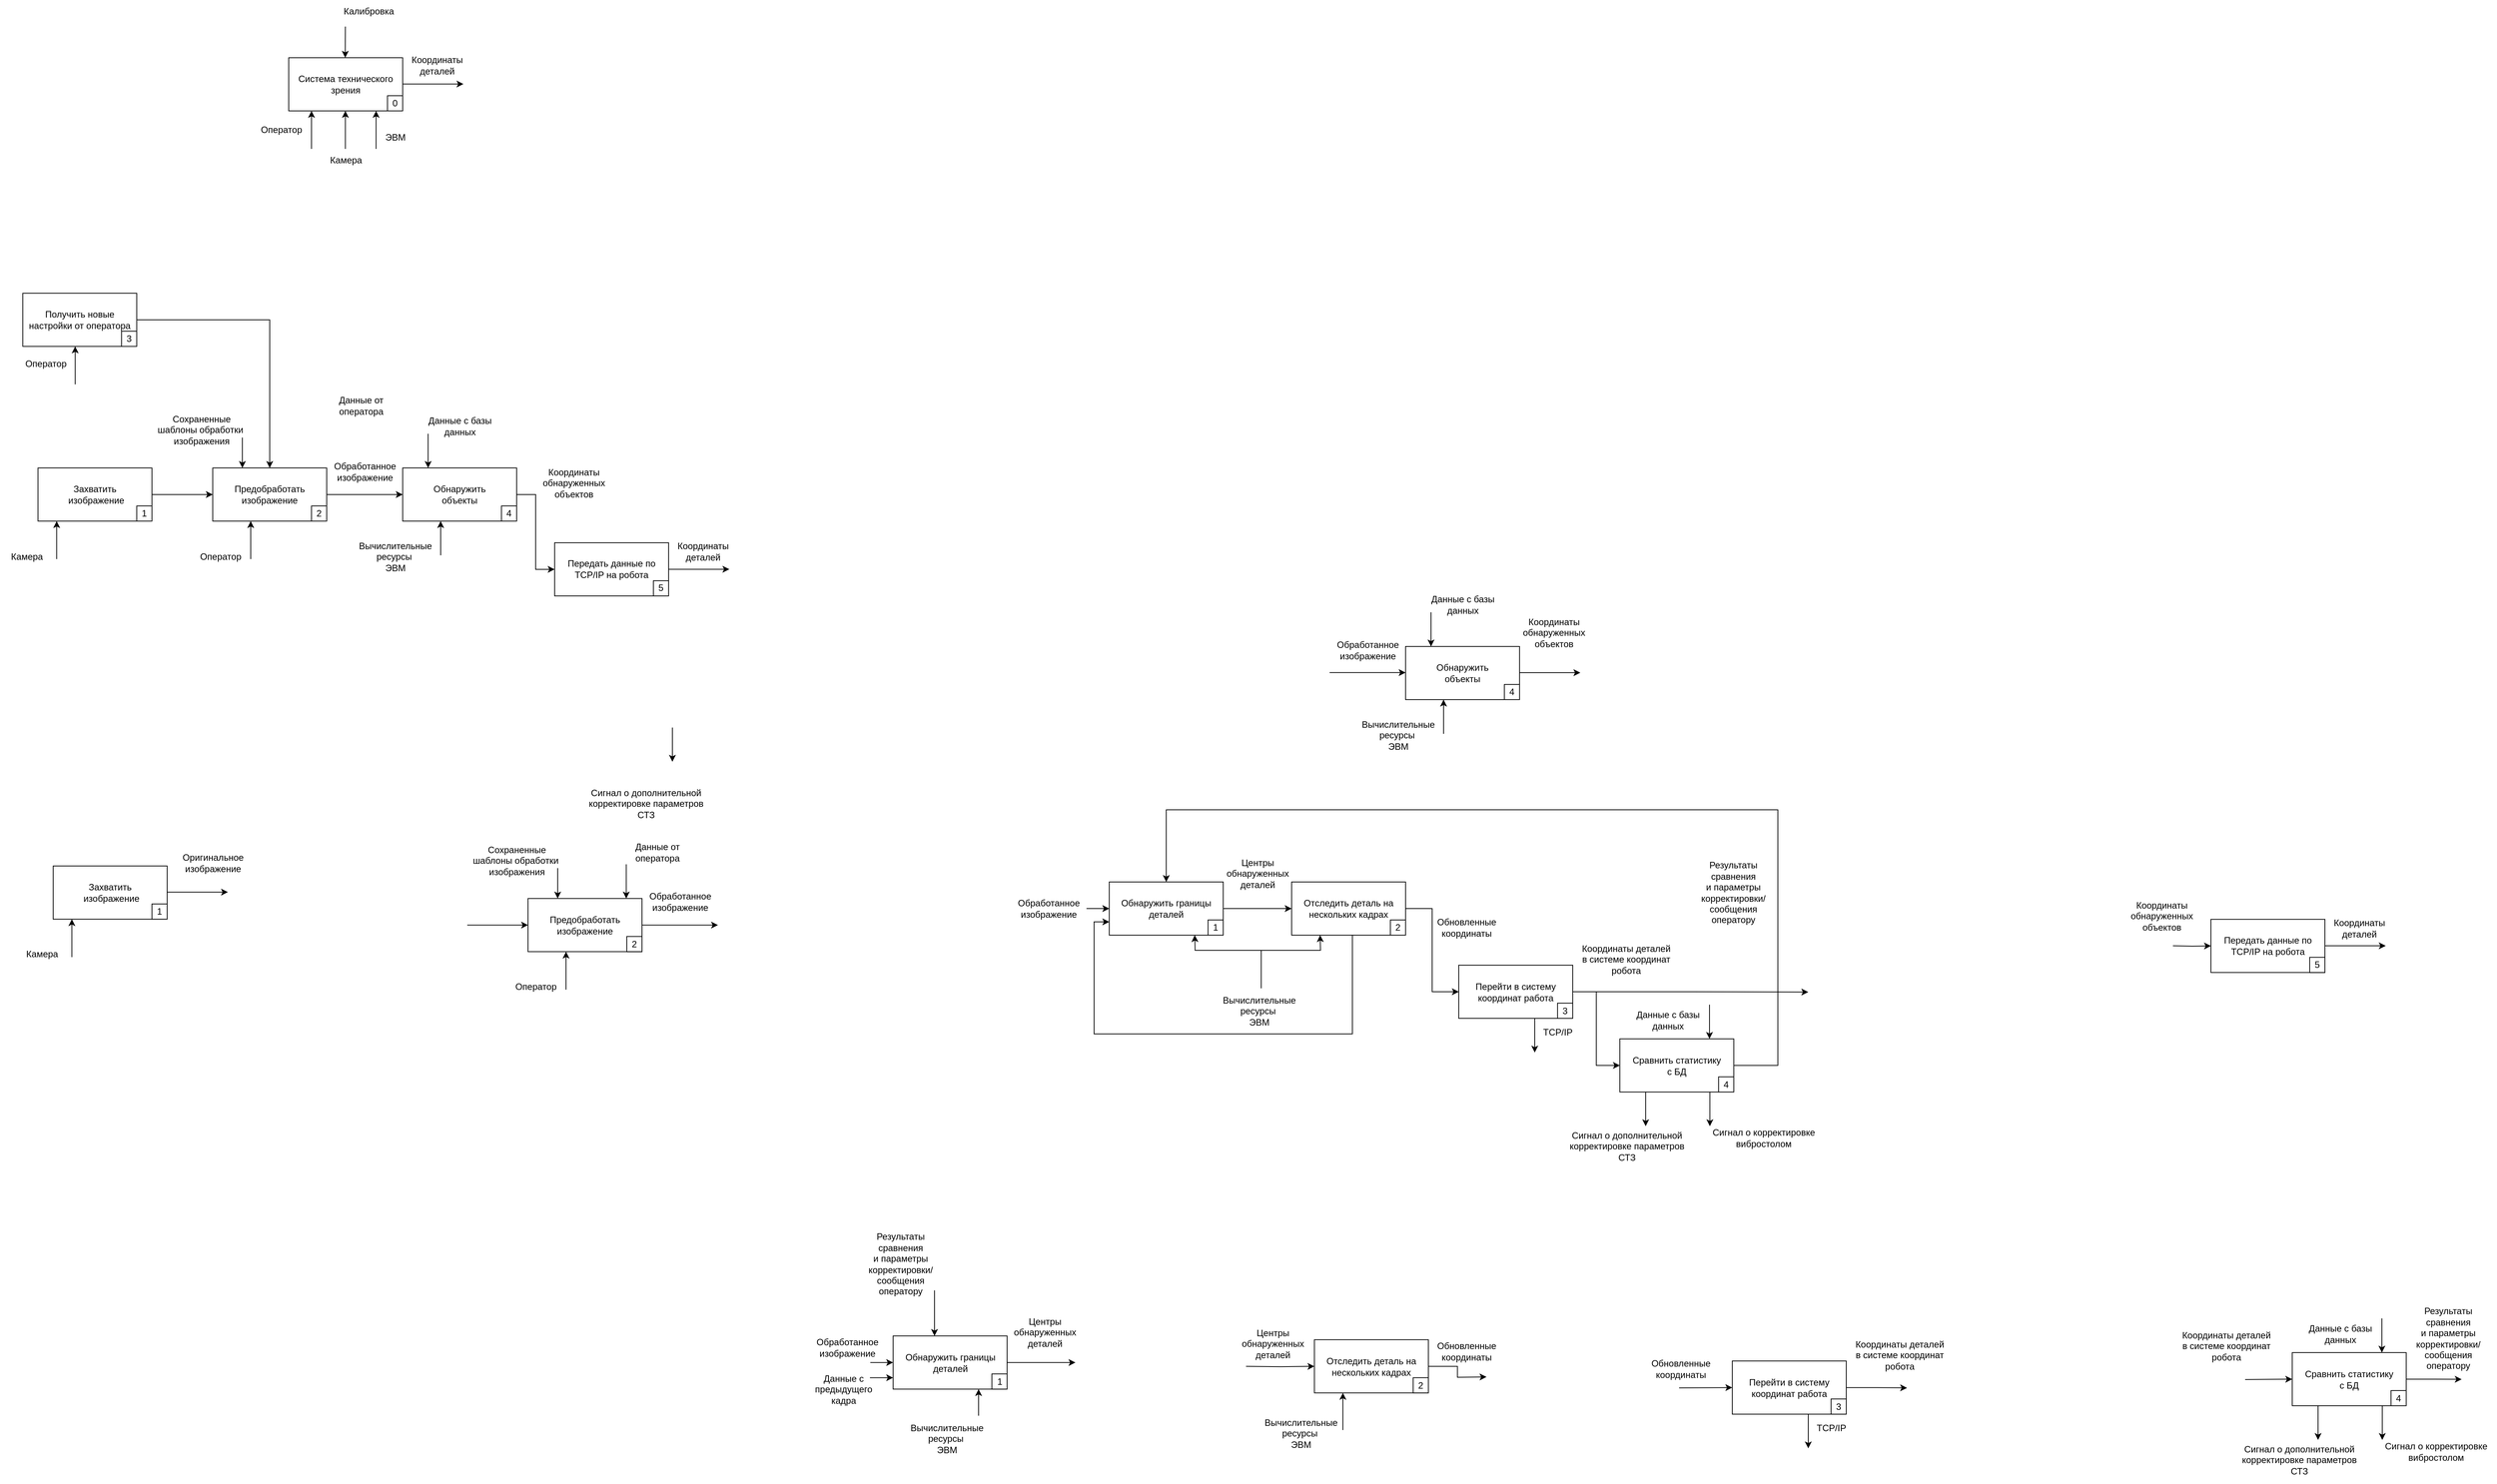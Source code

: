<mxfile version="22.1.21" type="github">
  <diagram id="R2lEEEUBdFMjLlhIrx00" name="Page-1">
    <mxGraphModel dx="1786" dy="998" grid="1" gridSize="10" guides="1" tooltips="1" connect="1" arrows="1" fold="1" page="1" pageScale="1" pageWidth="10000" pageHeight="10000" background="none" math="0" shadow="0" extFonts="Permanent Marker^https://fonts.googleapis.com/css?family=Permanent+Marker">
      <root>
        <mxCell id="0" />
        <mxCell id="1" parent="0" />
        <mxCell id="G1r1ogDtnRM8wa2x4b39-2" value="Система технического &lt;br&gt;зрения" style="rounded=0;whiteSpace=wrap;html=1;" parent="1" vertex="1">
          <mxGeometry x="560" y="200" width="150" height="70" as="geometry" />
        </mxCell>
        <mxCell id="G1r1ogDtnRM8wa2x4b39-3" value="0" style="rounded=0;whiteSpace=wrap;html=1;" parent="1" vertex="1">
          <mxGeometry x="690" y="250" width="20" height="20" as="geometry" />
        </mxCell>
        <mxCell id="G1r1ogDtnRM8wa2x4b39-8" value="" style="endArrow=classic;html=1;rounded=0;" parent="1" edge="1">
          <mxGeometry width="50" height="50" relative="1" as="geometry">
            <mxPoint x="710" y="234.57" as="sourcePoint" />
            <mxPoint x="790" y="234.57" as="targetPoint" />
          </mxGeometry>
        </mxCell>
        <mxCell id="G1r1ogDtnRM8wa2x4b39-9" value="Координаты&lt;br&gt;деталей" style="text;html=1;align=center;verticalAlign=middle;resizable=0;points=[];autosize=1;strokeColor=none;fillColor=none;" parent="1" vertex="1">
          <mxGeometry x="710" y="190" width="90" height="40" as="geometry" />
        </mxCell>
        <mxCell id="G1r1ogDtnRM8wa2x4b39-16" value="" style="endArrow=classic;html=1;rounded=0;entryX=0.25;entryY=1;entryDx=0;entryDy=0;" parent="1" edge="1">
          <mxGeometry width="50" height="50" relative="1" as="geometry">
            <mxPoint x="590.0" y="320" as="sourcePoint" />
            <mxPoint x="590.0" y="270" as="targetPoint" />
          </mxGeometry>
        </mxCell>
        <mxCell id="G1r1ogDtnRM8wa2x4b39-17" value="Оператор" style="text;html=1;align=center;verticalAlign=middle;resizable=0;points=[];autosize=1;strokeColor=none;fillColor=none;" parent="1" vertex="1">
          <mxGeometry x="510" y="280" width="80" height="30" as="geometry" />
        </mxCell>
        <mxCell id="G1r1ogDtnRM8wa2x4b39-20" value="" style="endArrow=classic;html=1;rounded=0;entryX=0.25;entryY=1;entryDx=0;entryDy=0;" parent="1" edge="1">
          <mxGeometry width="50" height="50" relative="1" as="geometry">
            <mxPoint x="675" y="320" as="sourcePoint" />
            <mxPoint x="675" y="270" as="targetPoint" />
          </mxGeometry>
        </mxCell>
        <mxCell id="G1r1ogDtnRM8wa2x4b39-21" value="ЭВМ" style="text;html=1;align=center;verticalAlign=middle;resizable=0;points=[];autosize=1;strokeColor=none;fillColor=none;" parent="1" vertex="1">
          <mxGeometry x="675" y="290" width="50" height="30" as="geometry" />
        </mxCell>
        <mxCell id="G1r1ogDtnRM8wa2x4b39-26" value="" style="endArrow=classic;html=1;rounded=0;entryX=0.165;entryY=-0.012;entryDx=0;entryDy=0;entryPerimeter=0;" parent="1" edge="1">
          <mxGeometry width="50" height="50" relative="1" as="geometry">
            <mxPoint x="634.59" y="159" as="sourcePoint" />
            <mxPoint x="634.39" y="200" as="targetPoint" />
          </mxGeometry>
        </mxCell>
        <mxCell id="G1r1ogDtnRM8wa2x4b39-27" value="Калибровка" style="text;html=1;align=center;verticalAlign=middle;resizable=0;points=[];autosize=1;strokeColor=none;fillColor=none;" parent="1" vertex="1">
          <mxGeometry x="620" y="124" width="90" height="30" as="geometry" />
        </mxCell>
        <mxCell id="G1r1ogDtnRM8wa2x4b39-28" value="" style="endArrow=classic;html=1;rounded=0;entryX=0.25;entryY=1;entryDx=0;entryDy=0;" parent="1" edge="1">
          <mxGeometry width="50" height="50" relative="1" as="geometry">
            <mxPoint x="634.6" y="320" as="sourcePoint" />
            <mxPoint x="634.6" y="270" as="targetPoint" />
          </mxGeometry>
        </mxCell>
        <mxCell id="G1r1ogDtnRM8wa2x4b39-29" value="Камера" style="text;html=1;align=center;verticalAlign=middle;resizable=0;points=[];autosize=1;strokeColor=none;fillColor=none;" parent="1" vertex="1">
          <mxGeometry x="600" y="320" width="70" height="30" as="geometry" />
        </mxCell>
        <mxCell id="G1r1ogDtnRM8wa2x4b39-30" value="Захватить&lt;br&gt;&amp;nbsp;изображение" style="rounded=0;whiteSpace=wrap;html=1;" parent="1" vertex="1">
          <mxGeometry x="230" y="740" width="150" height="70" as="geometry" />
        </mxCell>
        <mxCell id="G1r1ogDtnRM8wa2x4b39-31" value="1" style="rounded=0;whiteSpace=wrap;html=1;" parent="1" vertex="1">
          <mxGeometry x="360" y="790" width="20" height="20" as="geometry" />
        </mxCell>
        <mxCell id="G1r1ogDtnRM8wa2x4b39-34" value="" style="endArrow=classic;html=1;rounded=0;" parent="1" edge="1">
          <mxGeometry width="50" height="50" relative="1" as="geometry">
            <mxPoint x="1060" y="873.35" as="sourcePoint" />
            <mxPoint x="1140" y="873.35" as="targetPoint" />
          </mxGeometry>
        </mxCell>
        <mxCell id="G1r1ogDtnRM8wa2x4b39-35" value="Координаты&lt;br&gt;деталей" style="text;html=1;align=center;verticalAlign=middle;resizable=0;points=[];autosize=1;strokeColor=none;fillColor=none;" parent="1" vertex="1">
          <mxGeometry x="1060" y="830" width="90" height="40" as="geometry" />
        </mxCell>
        <mxCell id="G1r1ogDtnRM8wa2x4b39-36" value="" style="endArrow=classic;html=1;rounded=0;entryX=0.25;entryY=1;entryDx=0;entryDy=0;" parent="1" edge="1">
          <mxGeometry width="50" height="50" relative="1" as="geometry">
            <mxPoint x="510.0" y="860" as="sourcePoint" />
            <mxPoint x="510.0" y="810" as="targetPoint" />
          </mxGeometry>
        </mxCell>
        <mxCell id="G1r1ogDtnRM8wa2x4b39-37" value="Оператор" style="text;html=1;align=center;verticalAlign=middle;resizable=0;points=[];autosize=1;strokeColor=none;fillColor=none;" parent="1" vertex="1">
          <mxGeometry x="430" y="841.52" width="80" height="30" as="geometry" />
        </mxCell>
        <mxCell id="G1r1ogDtnRM8wa2x4b39-42" value="" style="endArrow=classic;html=1;rounded=0;entryX=0.25;entryY=1;entryDx=0;entryDy=0;" parent="1" edge="1">
          <mxGeometry width="50" height="50" relative="1" as="geometry">
            <mxPoint x="254.6" y="860" as="sourcePoint" />
            <mxPoint x="254.6" y="810" as="targetPoint" />
          </mxGeometry>
        </mxCell>
        <mxCell id="G1r1ogDtnRM8wa2x4b39-43" value="Камера" style="text;html=1;align=center;verticalAlign=middle;resizable=0;points=[];autosize=1;strokeColor=none;fillColor=none;" parent="1" vertex="1">
          <mxGeometry x="180" y="841.52" width="70" height="30" as="geometry" />
        </mxCell>
        <mxCell id="G1r1ogDtnRM8wa2x4b39-44" value="" style="endArrow=classic;html=1;rounded=0;entryX=0;entryY=0.5;entryDx=0;entryDy=0;exitX=1;exitY=0.5;exitDx=0;exitDy=0;" parent="1" source="G1r1ogDtnRM8wa2x4b39-30" target="G1r1ogDtnRM8wa2x4b39-46" edge="1">
          <mxGeometry width="50" height="50" relative="1" as="geometry">
            <mxPoint x="380" y="774.87" as="sourcePoint" />
            <mxPoint x="460" y="774.87" as="targetPoint" />
          </mxGeometry>
        </mxCell>
        <mxCell id="G1r1ogDtnRM8wa2x4b39-46" value="Предобработать изображение" style="rounded=0;whiteSpace=wrap;html=1;" parent="1" vertex="1">
          <mxGeometry x="460" y="740" width="150" height="70" as="geometry" />
        </mxCell>
        <mxCell id="G1r1ogDtnRM8wa2x4b39-47" value="2" style="rounded=0;whiteSpace=wrap;html=1;" parent="1" vertex="1">
          <mxGeometry x="590" y="790" width="20" height="20" as="geometry" />
        </mxCell>
        <mxCell id="G1r1ogDtnRM8wa2x4b39-49" value="Передать данные по TCP/IP на робота" style="rounded=0;whiteSpace=wrap;html=1;" parent="1" vertex="1">
          <mxGeometry x="910" y="838.48" width="150" height="70" as="geometry" />
        </mxCell>
        <mxCell id="G1r1ogDtnRM8wa2x4b39-50" value="5" style="rounded=0;whiteSpace=wrap;html=1;" parent="1" vertex="1">
          <mxGeometry x="1040" y="888.48" width="20" height="20" as="geometry" />
        </mxCell>
        <mxCell id="G1r1ogDtnRM8wa2x4b39-54" value="Сохраненные &lt;br&gt;шаблоны обработки&amp;nbsp;&lt;br&gt;изображения" style="text;html=1;align=center;verticalAlign=middle;resizable=0;points=[];autosize=1;strokeColor=none;fillColor=none;" parent="1" vertex="1">
          <mxGeometry x="375" y="660" width="140" height="60" as="geometry" />
        </mxCell>
        <mxCell id="G1r1ogDtnRM8wa2x4b39-55" style="edgeStyle=orthogonalEdgeStyle;rounded=0;orthogonalLoop=1;jettySize=auto;html=1;exitX=1;exitY=0.5;exitDx=0;exitDy=0;entryX=0.5;entryY=0;entryDx=0;entryDy=0;" parent="1" source="G1r1ogDtnRM8wa2x4b39-56" edge="1" target="G1r1ogDtnRM8wa2x4b39-46">
          <mxGeometry relative="1" as="geometry">
            <mxPoint x="574" y="740" as="targetPoint" />
          </mxGeometry>
        </mxCell>
        <mxCell id="G1r1ogDtnRM8wa2x4b39-56" value="Получить новые настройки от оператора" style="html=1;whiteSpace=wrap;" parent="1" vertex="1">
          <mxGeometry x="210" y="510" width="150" height="70" as="geometry" />
        </mxCell>
        <mxCell id="G1r1ogDtnRM8wa2x4b39-57" value="" style="endArrow=classic;html=1;rounded=0;entryX=0.25;entryY=0;entryDx=0;entryDy=0;" parent="1" edge="1">
          <mxGeometry width="50" height="50" relative="1" as="geometry">
            <mxPoint x="499" y="700" as="sourcePoint" />
            <mxPoint x="499" y="740" as="targetPoint" />
          </mxGeometry>
        </mxCell>
        <mxCell id="G1r1ogDtnRM8wa2x4b39-58" value="" style="endArrow=classic;html=1;rounded=0;entryX=0.25;entryY=1;entryDx=0;entryDy=0;" parent="1" edge="1">
          <mxGeometry width="50" height="50" relative="1" as="geometry">
            <mxPoint x="278.95" y="630" as="sourcePoint" />
            <mxPoint x="278.95" y="580" as="targetPoint" />
          </mxGeometry>
        </mxCell>
        <mxCell id="G1r1ogDtnRM8wa2x4b39-59" value="Оператор" style="text;html=1;align=center;verticalAlign=middle;resizable=0;points=[];autosize=1;strokeColor=none;fillColor=none;" parent="1" vertex="1">
          <mxGeometry x="200" y="588" width="80" height="30" as="geometry" />
        </mxCell>
        <mxCell id="G1r1ogDtnRM8wa2x4b39-60" value="Данные от &lt;br&gt;оператора" style="text;html=1;align=center;verticalAlign=middle;resizable=0;points=[];autosize=1;strokeColor=none;fillColor=none;" parent="1" vertex="1">
          <mxGeometry x="615" y="638" width="80" height="40" as="geometry" />
        </mxCell>
        <mxCell id="G1r1ogDtnRM8wa2x4b39-62" value="Обработанное&lt;br&gt;изображение" style="text;html=1;align=center;verticalAlign=middle;resizable=0;points=[];autosize=1;strokeColor=none;fillColor=none;" parent="1" vertex="1">
          <mxGeometry x="610" y="724.52" width="100" height="40" as="geometry" />
        </mxCell>
        <mxCell id="G1r1ogDtnRM8wa2x4b39-63" value="" style="endArrow=classic;html=1;rounded=0;entryX=0.25;entryY=1;entryDx=0;entryDy=0;" parent="1" edge="1">
          <mxGeometry width="50" height="50" relative="1" as="geometry">
            <mxPoint x="760" y="855" as="sourcePoint" />
            <mxPoint x="760" y="810" as="targetPoint" />
          </mxGeometry>
        </mxCell>
        <mxCell id="G1r1ogDtnRM8wa2x4b39-64" value="Вычислительные&lt;br&gt;ресурсы&amp;nbsp;&lt;br&gt;ЭВМ" style="text;html=1;align=center;verticalAlign=middle;resizable=0;points=[];autosize=1;strokeColor=none;fillColor=none;" parent="1" vertex="1">
          <mxGeometry x="640" y="826.52" width="120" height="60" as="geometry" />
        </mxCell>
        <mxCell id="G1r1ogDtnRM8wa2x4b39-65" value="Координаты&lt;br&gt;обнаруженных&lt;br&gt;объектов" style="text;html=1;align=center;verticalAlign=middle;resizable=0;points=[];autosize=1;strokeColor=none;fillColor=none;" parent="1" vertex="1">
          <mxGeometry x="880" y="730" width="110" height="60" as="geometry" />
        </mxCell>
        <mxCell id="G1r1ogDtnRM8wa2x4b39-161" style="edgeStyle=orthogonalEdgeStyle;rounded=0;orthogonalLoop=1;jettySize=auto;html=1;exitX=1;exitY=0.5;exitDx=0;exitDy=0;entryX=0;entryY=0.5;entryDx=0;entryDy=0;" parent="1" source="G1r1ogDtnRM8wa2x4b39-66" target="G1r1ogDtnRM8wa2x4b39-49" edge="1">
          <mxGeometry relative="1" as="geometry" />
        </mxCell>
        <mxCell id="G1r1ogDtnRM8wa2x4b39-66" value="Обнаружить&lt;br style=&quot;border-color: var(--border-color);&quot;&gt;объекты" style="rounded=0;whiteSpace=wrap;html=1;" parent="1" vertex="1">
          <mxGeometry x="710" y="740" width="150" height="70" as="geometry" />
        </mxCell>
        <mxCell id="G1r1ogDtnRM8wa2x4b39-67" value="4" style="rounded=0;whiteSpace=wrap;html=1;" parent="1" vertex="1">
          <mxGeometry x="840" y="790" width="20" height="20" as="geometry" />
        </mxCell>
        <mxCell id="G1r1ogDtnRM8wa2x4b39-68" value="" style="endArrow=classic;html=1;rounded=0;exitX=1;exitY=0.5;exitDx=0;exitDy=0;entryX=0;entryY=0.5;entryDx=0;entryDy=0;" parent="1" source="G1r1ogDtnRM8wa2x4b39-46" target="G1r1ogDtnRM8wa2x4b39-66" edge="1">
          <mxGeometry width="50" height="50" relative="1" as="geometry">
            <mxPoint x="630" y="771.52" as="sourcePoint" />
            <mxPoint x="710" y="771.52" as="targetPoint" />
          </mxGeometry>
        </mxCell>
        <mxCell id="G1r1ogDtnRM8wa2x4b39-81" style="edgeStyle=orthogonalEdgeStyle;rounded=0;orthogonalLoop=1;jettySize=auto;html=1;entryX=0;entryY=0.75;entryDx=0;entryDy=0;" parent="1" target="G1r1ogDtnRM8wa2x4b39-84" edge="1">
          <mxGeometry relative="1" as="geometry">
            <mxPoint x="1960" y="1355" as="sourcePoint" />
            <Array as="points">
              <mxPoint x="1960" y="1485" />
              <mxPoint x="1620" y="1485" />
              <mxPoint x="1620" y="1338" />
            </Array>
          </mxGeometry>
        </mxCell>
        <mxCell id="G1r1ogDtnRM8wa2x4b39-165" style="edgeStyle=orthogonalEdgeStyle;rounded=0;orthogonalLoop=1;jettySize=auto;html=1;exitX=1;exitY=0.5;exitDx=0;exitDy=0;entryX=0;entryY=0.5;entryDx=0;entryDy=0;" parent="1" source="G1r1ogDtnRM8wa2x4b39-82" target="G1r1ogDtnRM8wa2x4b39-99" edge="1">
          <mxGeometry relative="1" as="geometry" />
        </mxCell>
        <mxCell id="G1r1ogDtnRM8wa2x4b39-167" style="edgeStyle=orthogonalEdgeStyle;rounded=0;orthogonalLoop=1;jettySize=auto;html=1;exitX=1;exitY=0.5;exitDx=0;exitDy=0;" parent="1" source="G1r1ogDtnRM8wa2x4b39-82" edge="1">
          <mxGeometry relative="1" as="geometry">
            <mxPoint x="2560.0" y="1429.913" as="targetPoint" />
          </mxGeometry>
        </mxCell>
        <mxCell id="G1r1ogDtnRM8wa2x4b39-82" value="Перейти в систему координат работа" style="html=1;whiteSpace=wrap;" parent="1" vertex="1">
          <mxGeometry x="2100" y="1394.52" width="150" height="70" as="geometry" />
        </mxCell>
        <mxCell id="G1r1ogDtnRM8wa2x4b39-115" style="edgeStyle=orthogonalEdgeStyle;rounded=0;orthogonalLoop=1;jettySize=auto;html=1;exitX=1;exitY=0.5;exitDx=0;exitDy=0;entryX=0;entryY=0.5;entryDx=0;entryDy=0;" parent="1" source="G1r1ogDtnRM8wa2x4b39-84" target="G1r1ogDtnRM8wa2x4b39-86" edge="1">
          <mxGeometry relative="1" as="geometry" />
        </mxCell>
        <mxCell id="G1r1ogDtnRM8wa2x4b39-84" value="Обнаружить границы деталей" style="html=1;whiteSpace=wrap;" parent="1" vertex="1">
          <mxGeometry x="1640" y="1285" width="150" height="70" as="geometry" />
        </mxCell>
        <mxCell id="G1r1ogDtnRM8wa2x4b39-85" style="edgeStyle=orthogonalEdgeStyle;rounded=0;orthogonalLoop=1;jettySize=auto;html=1;exitX=1;exitY=0.5;exitDx=0;exitDy=0;entryX=0;entryY=0.5;entryDx=0;entryDy=0;" parent="1" source="G1r1ogDtnRM8wa2x4b39-86" target="G1r1ogDtnRM8wa2x4b39-82" edge="1">
          <mxGeometry relative="1" as="geometry" />
        </mxCell>
        <mxCell id="G1r1ogDtnRM8wa2x4b39-86" value="Отследить деталь на нескольких кадрах" style="html=1;whiteSpace=wrap;" parent="1" vertex="1">
          <mxGeometry x="1880" y="1285" width="150" height="70" as="geometry" />
        </mxCell>
        <mxCell id="G1r1ogDtnRM8wa2x4b39-87" value="1" style="rounded=0;whiteSpace=wrap;html=1;" parent="1" vertex="1">
          <mxGeometry x="1770" y="1335" width="20" height="20" as="geometry" />
        </mxCell>
        <mxCell id="G1r1ogDtnRM8wa2x4b39-88" value="3" style="rounded=0;whiteSpace=wrap;html=1;" parent="1" vertex="1">
          <mxGeometry x="2230" y="1444.52" width="20" height="20" as="geometry" />
        </mxCell>
        <mxCell id="G1r1ogDtnRM8wa2x4b39-89" value="2" style="rounded=0;whiteSpace=wrap;html=1;" parent="1" vertex="1">
          <mxGeometry x="2010" y="1335" width="20" height="20" as="geometry" />
        </mxCell>
        <mxCell id="G1r1ogDtnRM8wa2x4b39-90" value="" style="endArrow=classic;html=1;rounded=0;" parent="1" edge="1">
          <mxGeometry width="50" height="50" relative="1" as="geometry">
            <mxPoint x="2200" y="1464.52" as="sourcePoint" />
            <mxPoint x="2200" y="1509.52" as="targetPoint" />
          </mxGeometry>
        </mxCell>
        <mxCell id="G1r1ogDtnRM8wa2x4b39-91" value="TCP/IP" style="text;html=1;align=center;verticalAlign=middle;resizable=0;points=[];autosize=1;strokeColor=none;fillColor=none;" parent="1" vertex="1">
          <mxGeometry x="2200" y="1467.54" width="60" height="30" as="geometry" />
        </mxCell>
        <mxCell id="G1r1ogDtnRM8wa2x4b39-92" value="Обработанное&lt;br&gt;изображение" style="text;html=1;align=center;verticalAlign=middle;resizable=0;points=[];autosize=1;strokeColor=none;fillColor=none;" parent="1" vertex="1">
          <mxGeometry x="1510" y="1300" width="100" height="40" as="geometry" />
        </mxCell>
        <mxCell id="G1r1ogDtnRM8wa2x4b39-93" value="" style="endArrow=classic;html=1;rounded=0;entryX=0;entryY=0.5;entryDx=0;entryDy=0;" parent="1" target="G1r1ogDtnRM8wa2x4b39-84" edge="1">
          <mxGeometry width="50" height="50" relative="1" as="geometry">
            <mxPoint x="1610" y="1320" as="sourcePoint" />
            <mxPoint x="1640" y="1323.95" as="targetPoint" />
          </mxGeometry>
        </mxCell>
        <mxCell id="G1r1ogDtnRM8wa2x4b39-96" value="Вычислительные&lt;br&gt;ресурсы&amp;nbsp;&lt;br&gt;ЭВМ" style="text;html=1;align=center;verticalAlign=middle;resizable=0;points=[];autosize=1;strokeColor=none;fillColor=none;" parent="1" vertex="1">
          <mxGeometry x="1776.5" y="1425" width="120" height="60" as="geometry" />
        </mxCell>
        <mxCell id="G1r1ogDtnRM8wa2x4b39-97" value="" style="endArrow=classic;html=1;rounded=0;entryX=0.25;entryY=1;entryDx=0;entryDy=0;" parent="1" target="G1r1ogDtnRM8wa2x4b39-86" edge="1">
          <mxGeometry width="50" height="50" relative="1" as="geometry">
            <mxPoint x="1840" y="1425" as="sourcePoint" />
            <mxPoint x="1837" y="1375" as="targetPoint" />
            <Array as="points">
              <mxPoint x="1840" y="1375" />
              <mxPoint x="1918" y="1375" />
            </Array>
          </mxGeometry>
        </mxCell>
        <mxCell id="G1r1ogDtnRM8wa2x4b39-98" value="" style="endArrow=classic;html=1;rounded=0;entryX=0.75;entryY=1;entryDx=0;entryDy=0;" parent="1" target="G1r1ogDtnRM8wa2x4b39-84" edge="1">
          <mxGeometry width="50" height="50" relative="1" as="geometry">
            <mxPoint x="1840" y="1375" as="sourcePoint" />
            <mxPoint x="1670" y="1375" as="targetPoint" />
            <Array as="points">
              <mxPoint x="1753" y="1375" />
            </Array>
          </mxGeometry>
        </mxCell>
        <mxCell id="G1r1ogDtnRM8wa2x4b39-125" style="edgeStyle=orthogonalEdgeStyle;rounded=0;orthogonalLoop=1;jettySize=auto;html=1;exitX=1;exitY=0.5;exitDx=0;exitDy=0;entryX=0.5;entryY=0;entryDx=0;entryDy=0;" parent="1" source="G1r1ogDtnRM8wa2x4b39-99" target="G1r1ogDtnRM8wa2x4b39-84" edge="1">
          <mxGeometry relative="1" as="geometry">
            <Array as="points">
              <mxPoint x="2520" y="1527" />
              <mxPoint x="2520" y="1190" />
              <mxPoint x="1715" y="1190" />
            </Array>
          </mxGeometry>
        </mxCell>
        <mxCell id="G1r1ogDtnRM8wa2x4b39-99" value="Сравнить статистику &lt;br&gt;с БД" style="html=1;whiteSpace=wrap;" parent="1" vertex="1">
          <mxGeometry x="2312" y="1491.52" width="150" height="70" as="geometry" />
        </mxCell>
        <mxCell id="G1r1ogDtnRM8wa2x4b39-100" value="4" style="rounded=0;whiteSpace=wrap;html=1;" parent="1" vertex="1">
          <mxGeometry x="2442" y="1541.52" width="20" height="20" as="geometry" />
        </mxCell>
        <mxCell id="G1r1ogDtnRM8wa2x4b39-101" value="Центры &lt;br&gt;обнаруженных&lt;br&gt;деталей" style="text;html=1;align=center;verticalAlign=middle;resizable=0;points=[];autosize=1;strokeColor=none;fillColor=none;" parent="1" vertex="1">
          <mxGeometry x="1780" y="1243.95" width="110" height="60" as="geometry" />
        </mxCell>
        <mxCell id="G1r1ogDtnRM8wa2x4b39-102" value="Координаты деталей&lt;br&gt;в системе координат&lt;br&gt;робота" style="text;html=1;align=center;verticalAlign=middle;resizable=0;points=[];autosize=1;strokeColor=none;fillColor=none;" parent="1" vertex="1">
          <mxGeometry x="2250" y="1356.52" width="140" height="60" as="geometry" />
        </mxCell>
        <mxCell id="G1r1ogDtnRM8wa2x4b39-103" value="Обновленные&lt;br&gt;координаты" style="text;html=1;align=center;verticalAlign=middle;resizable=0;points=[];autosize=1;strokeColor=none;fillColor=none;" parent="1" vertex="1">
          <mxGeometry x="2060" y="1325.47" width="100" height="40" as="geometry" />
        </mxCell>
        <mxCell id="G1r1ogDtnRM8wa2x4b39-105" value="3" style="rounded=0;whiteSpace=wrap;html=1;" parent="1" vertex="1">
          <mxGeometry x="340" y="560" width="20" height="20" as="geometry" />
        </mxCell>
        <mxCell id="G1r1ogDtnRM8wa2x4b39-106" value="" style="endArrow=classic;html=1;rounded=0;" parent="1" edge="1">
          <mxGeometry width="50" height="50" relative="1" as="geometry">
            <mxPoint x="2180" y="1009.55" as="sourcePoint" />
            <mxPoint x="2260" y="1009.55" as="targetPoint" />
          </mxGeometry>
        </mxCell>
        <mxCell id="G1r1ogDtnRM8wa2x4b39-107" value="Обработанное&lt;br&gt;изображение" style="text;html=1;align=center;verticalAlign=middle;resizable=0;points=[];autosize=1;strokeColor=none;fillColor=none;" parent="1" vertex="1">
          <mxGeometry x="1930" y="959.52" width="100" height="40" as="geometry" />
        </mxCell>
        <mxCell id="G1r1ogDtnRM8wa2x4b39-108" value="" style="endArrow=classic;html=1;rounded=0;entryX=0.25;entryY=1;entryDx=0;entryDy=0;" parent="1" edge="1">
          <mxGeometry width="50" height="50" relative="1" as="geometry">
            <mxPoint x="2080" y="1090" as="sourcePoint" />
            <mxPoint x="2080" y="1045" as="targetPoint" />
          </mxGeometry>
        </mxCell>
        <mxCell id="G1r1ogDtnRM8wa2x4b39-109" value="Вычислительные&lt;br&gt;ресурсы&amp;nbsp;&lt;br&gt;ЭВМ" style="text;html=1;align=center;verticalAlign=middle;resizable=0;points=[];autosize=1;strokeColor=none;fillColor=none;" parent="1" vertex="1">
          <mxGeometry x="1960" y="1061.52" width="120" height="60" as="geometry" />
        </mxCell>
        <mxCell id="G1r1ogDtnRM8wa2x4b39-110" value="Координаты&lt;br&gt;обнаруженных&lt;br&gt;объектов" style="text;html=1;align=center;verticalAlign=middle;resizable=0;points=[];autosize=1;strokeColor=none;fillColor=none;" parent="1" vertex="1">
          <mxGeometry x="2170" y="926.52" width="110" height="60" as="geometry" />
        </mxCell>
        <mxCell id="G1r1ogDtnRM8wa2x4b39-111" value="Обнаружить&lt;br style=&quot;border-color: var(--border-color);&quot;&gt;объекты" style="rounded=0;whiteSpace=wrap;html=1;" parent="1" vertex="1">
          <mxGeometry x="2030" y="975" width="150" height="70" as="geometry" />
        </mxCell>
        <mxCell id="G1r1ogDtnRM8wa2x4b39-112" value="4" style="rounded=0;whiteSpace=wrap;html=1;" parent="1" vertex="1">
          <mxGeometry x="2160" y="1025" width="20" height="20" as="geometry" />
        </mxCell>
        <mxCell id="G1r1ogDtnRM8wa2x4b39-113" value="" style="endArrow=classic;html=1;rounded=0;exitX=1;exitY=0.5;exitDx=0;exitDy=0;entryX=0;entryY=0.5;entryDx=0;entryDy=0;" parent="1" edge="1">
          <mxGeometry width="50" height="50" relative="1" as="geometry">
            <mxPoint x="1930" y="1009.38" as="sourcePoint" />
            <mxPoint x="2030" y="1009.38" as="targetPoint" />
          </mxGeometry>
        </mxCell>
        <mxCell id="G1r1ogDtnRM8wa2x4b39-120" value="" style="endArrow=classic;html=1;rounded=0;" parent="1" edge="1">
          <mxGeometry width="50" height="50" relative="1" as="geometry">
            <mxPoint x="2430" y="1446.52" as="sourcePoint" />
            <mxPoint x="2430" y="1491.52" as="targetPoint" />
          </mxGeometry>
        </mxCell>
        <mxCell id="G1r1ogDtnRM8wa2x4b39-121" value="Данные с базы&lt;br&gt;данных" style="text;html=1;align=center;verticalAlign=middle;resizable=0;points=[];autosize=1;strokeColor=none;fillColor=none;" parent="1" vertex="1">
          <mxGeometry x="2320" y="1446.52" width="110" height="40" as="geometry" />
        </mxCell>
        <mxCell id="G1r1ogDtnRM8wa2x4b39-124" value="Результаты&lt;br&gt;сравнения&lt;br&gt;и параметры &lt;br&gt;корректировки/&lt;br&gt;сообщения &lt;br&gt;оператору" style="text;html=1;align=center;verticalAlign=middle;resizable=0;points=[];autosize=1;strokeColor=none;fillColor=none;" parent="1" vertex="1">
          <mxGeometry x="2405.5" y="1248.95" width="110" height="100" as="geometry" />
        </mxCell>
        <mxCell id="G1r1ogDtnRM8wa2x4b39-128" value="Захватить&lt;br&gt;&amp;nbsp;изображение" style="rounded=0;whiteSpace=wrap;html=1;" parent="1" vertex="1">
          <mxGeometry x="250" y="1263.95" width="150" height="70" as="geometry" />
        </mxCell>
        <mxCell id="G1r1ogDtnRM8wa2x4b39-129" value="1" style="rounded=0;whiteSpace=wrap;html=1;" parent="1" vertex="1">
          <mxGeometry x="380" y="1313.95" width="20" height="20" as="geometry" />
        </mxCell>
        <mxCell id="G1r1ogDtnRM8wa2x4b39-130" value="" style="endArrow=classic;html=1;rounded=0;entryX=0.25;entryY=1;entryDx=0;entryDy=0;" parent="1" edge="1">
          <mxGeometry width="50" height="50" relative="1" as="geometry">
            <mxPoint x="274.6" y="1383.95" as="sourcePoint" />
            <mxPoint x="274.6" y="1333.95" as="targetPoint" />
          </mxGeometry>
        </mxCell>
        <mxCell id="G1r1ogDtnRM8wa2x4b39-131" value="Камера" style="text;html=1;align=center;verticalAlign=middle;resizable=0;points=[];autosize=1;strokeColor=none;fillColor=none;" parent="1" vertex="1">
          <mxGeometry x="200" y="1365.47" width="70" height="30" as="geometry" />
        </mxCell>
        <mxCell id="G1r1ogDtnRM8wa2x4b39-132" value="" style="endArrow=classic;html=1;rounded=0;entryX=0;entryY=0.5;entryDx=0;entryDy=0;exitX=1;exitY=0.5;exitDx=0;exitDy=0;" parent="1" edge="1">
          <mxGeometry width="50" height="50" relative="1" as="geometry">
            <mxPoint x="400" y="1298.33" as="sourcePoint" />
            <mxPoint x="480" y="1298.33" as="targetPoint" />
          </mxGeometry>
        </mxCell>
        <mxCell id="G1r1ogDtnRM8wa2x4b39-133" value="Оригинальное&lt;br&gt;изображение" style="text;html=1;align=center;verticalAlign=middle;resizable=0;points=[];autosize=1;strokeColor=none;fillColor=none;" parent="1" vertex="1">
          <mxGeometry x="410" y="1240" width="100" height="40" as="geometry" />
        </mxCell>
        <mxCell id="G1r1ogDtnRM8wa2x4b39-134" value="" style="endArrow=classic;html=1;rounded=0;entryX=0.25;entryY=1;entryDx=0;entryDy=0;" parent="1" edge="1">
          <mxGeometry width="50" height="50" relative="1" as="geometry">
            <mxPoint x="925.0" y="1426.74" as="sourcePoint" />
            <mxPoint x="925.0" y="1376.74" as="targetPoint" />
          </mxGeometry>
        </mxCell>
        <mxCell id="G1r1ogDtnRM8wa2x4b39-135" value="Оператор" style="text;html=1;align=center;verticalAlign=middle;resizable=0;points=[];autosize=1;strokeColor=none;fillColor=none;" parent="1" vertex="1">
          <mxGeometry x="845" y="1408.26" width="80" height="30" as="geometry" />
        </mxCell>
        <mxCell id="G1r1ogDtnRM8wa2x4b39-136" value="" style="endArrow=classic;html=1;rounded=0;entryX=0;entryY=0.5;entryDx=0;entryDy=0;exitX=1;exitY=0.5;exitDx=0;exitDy=0;" parent="1" target="G1r1ogDtnRM8wa2x4b39-137" edge="1">
          <mxGeometry width="50" height="50" relative="1" as="geometry">
            <mxPoint x="795" y="1341.74" as="sourcePoint" />
            <mxPoint x="875" y="1341.61" as="targetPoint" />
          </mxGeometry>
        </mxCell>
        <mxCell id="G1r1ogDtnRM8wa2x4b39-137" value="Предобработать изображение" style="rounded=0;whiteSpace=wrap;html=1;" parent="1" vertex="1">
          <mxGeometry x="875" y="1306.74" width="150" height="70" as="geometry" />
        </mxCell>
        <mxCell id="G1r1ogDtnRM8wa2x4b39-138" value="2" style="rounded=0;whiteSpace=wrap;html=1;" parent="1" vertex="1">
          <mxGeometry x="1005" y="1356.74" width="20" height="20" as="geometry" />
        </mxCell>
        <mxCell id="G1r1ogDtnRM8wa2x4b39-139" value="Сохраненные &lt;br&gt;шаблоны обработки&amp;nbsp;&lt;br&gt;изображения" style="text;html=1;align=center;verticalAlign=middle;resizable=0;points=[];autosize=1;strokeColor=none;fillColor=none;" parent="1" vertex="1">
          <mxGeometry x="790" y="1226.74" width="140" height="60" as="geometry" />
        </mxCell>
        <mxCell id="G1r1ogDtnRM8wa2x4b39-140" style="edgeStyle=orthogonalEdgeStyle;rounded=0;orthogonalLoop=1;jettySize=auto;html=1;entryX=0.75;entryY=0;entryDx=0;entryDy=0;" parent="1" edge="1">
          <mxGeometry relative="1" as="geometry">
            <mxPoint x="1004.26" y="1306.74" as="targetPoint" />
            <mxPoint x="1004.26" y="1261.74" as="sourcePoint" />
          </mxGeometry>
        </mxCell>
        <mxCell id="G1r1ogDtnRM8wa2x4b39-141" value="" style="endArrow=classic;html=1;rounded=0;entryX=0.25;entryY=0;entryDx=0;entryDy=0;" parent="1" edge="1">
          <mxGeometry width="50" height="50" relative="1" as="geometry">
            <mxPoint x="914" y="1266.74" as="sourcePoint" />
            <mxPoint x="914" y="1306.74" as="targetPoint" />
          </mxGeometry>
        </mxCell>
        <mxCell id="G1r1ogDtnRM8wa2x4b39-142" value="Обработанное&lt;br&gt;изображение" style="text;html=1;align=center;verticalAlign=middle;resizable=0;points=[];autosize=1;strokeColor=none;fillColor=none;" parent="1" vertex="1">
          <mxGeometry x="1025" y="1291.26" width="100" height="40" as="geometry" />
        </mxCell>
        <mxCell id="G1r1ogDtnRM8wa2x4b39-143" value="" style="endArrow=classic;html=1;rounded=0;exitX=1;exitY=0.5;exitDx=0;exitDy=0;entryX=0;entryY=0.5;entryDx=0;entryDy=0;" parent="1" source="G1r1ogDtnRM8wa2x4b39-137" edge="1">
          <mxGeometry width="50" height="50" relative="1" as="geometry">
            <mxPoint x="1045" y="1338.26" as="sourcePoint" />
            <mxPoint x="1125" y="1341.74" as="targetPoint" />
          </mxGeometry>
        </mxCell>
        <mxCell id="G1r1ogDtnRM8wa2x4b39-144" value="Данные от &lt;br&gt;оператора" style="text;html=1;align=center;verticalAlign=middle;resizable=0;points=[];autosize=1;strokeColor=none;fillColor=none;" parent="1" vertex="1">
          <mxGeometry x="1005" y="1225.69" width="80" height="40" as="geometry" />
        </mxCell>
        <mxCell id="G1r1ogDtnRM8wa2x4b39-146" value="" style="endArrow=classic;html=1;rounded=0;" parent="1" edge="1">
          <mxGeometry width="50" height="50" relative="1" as="geometry">
            <mxPoint x="2430.5" y="1561.52" as="sourcePoint" />
            <mxPoint x="2430.5" y="1606.52" as="targetPoint" />
          </mxGeometry>
        </mxCell>
        <mxCell id="G1r1ogDtnRM8wa2x4b39-147" value="Сигнал о корректировке&lt;br&gt;вибростолом" style="text;html=1;align=center;verticalAlign=middle;resizable=0;points=[];autosize=1;strokeColor=none;fillColor=none;" parent="1" vertex="1">
          <mxGeometry x="2420.5" y="1601.99" width="160" height="40" as="geometry" />
        </mxCell>
        <mxCell id="G1r1ogDtnRM8wa2x4b39-148" value="" style="endArrow=classic;html=1;rounded=0;" parent="1" edge="1">
          <mxGeometry width="50" height="50" relative="1" as="geometry">
            <mxPoint x="2346" y="1561.52" as="sourcePoint" />
            <mxPoint x="2346" y="1606.52" as="targetPoint" />
          </mxGeometry>
        </mxCell>
        <mxCell id="G1r1ogDtnRM8wa2x4b39-149" value="Сигнал о дополнительной&lt;br&gt;корректировке параметров&lt;br&gt;СТЗ" style="text;html=1;align=center;verticalAlign=middle;resizable=0;points=[];autosize=1;strokeColor=none;fillColor=none;" parent="1" vertex="1">
          <mxGeometry x="2235.5" y="1603.04" width="170" height="60" as="geometry" />
        </mxCell>
        <mxCell id="G1r1ogDtnRM8wa2x4b39-150" value="" style="endArrow=classic;html=1;rounded=0;" parent="1" edge="1">
          <mxGeometry width="50" height="50" relative="1" as="geometry">
            <mxPoint x="1065" y="1081.74" as="sourcePoint" />
            <mxPoint x="1065" y="1126.74" as="targetPoint" />
          </mxGeometry>
        </mxCell>
        <mxCell id="G1r1ogDtnRM8wa2x4b39-151" value="Сигнал о дополнительной&lt;br&gt;корректировке параметров&lt;br&gt;СТЗ" style="text;html=1;align=center;verticalAlign=middle;resizable=0;points=[];autosize=1;strokeColor=none;fillColor=none;" parent="1" vertex="1">
          <mxGeometry x="945" y="1151.74" width="170" height="60" as="geometry" />
        </mxCell>
        <mxCell id="G1r1ogDtnRM8wa2x4b39-152" value="" style="endArrow=classic;html=1;rounded=0;" parent="1" edge="1">
          <mxGeometry width="50" height="50" relative="1" as="geometry">
            <mxPoint x="2063.5" y="930" as="sourcePoint" />
            <mxPoint x="2063.5" y="975" as="targetPoint" />
          </mxGeometry>
        </mxCell>
        <mxCell id="G1r1ogDtnRM8wa2x4b39-153" value="Данные с базы&lt;br&gt;данных" style="text;html=1;align=center;verticalAlign=middle;resizable=0;points=[];autosize=1;strokeColor=none;fillColor=none;" parent="1" vertex="1">
          <mxGeometry x="2050" y="900" width="110" height="40" as="geometry" />
        </mxCell>
        <mxCell id="G1r1ogDtnRM8wa2x4b39-156" value="" style="endArrow=classic;html=1;rounded=0;" parent="1" edge="1">
          <mxGeometry width="50" height="50" relative="1" as="geometry">
            <mxPoint x="743.5" y="695" as="sourcePoint" />
            <mxPoint x="743.5" y="740" as="targetPoint" />
          </mxGeometry>
        </mxCell>
        <mxCell id="G1r1ogDtnRM8wa2x4b39-157" value="Данные с базы&lt;br&gt;данных" style="text;html=1;align=center;verticalAlign=middle;resizable=0;points=[];autosize=1;strokeColor=none;fillColor=none;" parent="1" vertex="1">
          <mxGeometry x="730" y="665" width="110" height="40" as="geometry" />
        </mxCell>
        <mxCell id="G1r1ogDtnRM8wa2x4b39-169" style="edgeStyle=orthogonalEdgeStyle;rounded=0;orthogonalLoop=1;jettySize=auto;html=1;exitX=1;exitY=0.5;exitDx=0;exitDy=0;entryX=0;entryY=0.5;entryDx=0;entryDy=0;" parent="1" source="G1r1ogDtnRM8wa2x4b39-170" edge="1">
          <mxGeometry relative="1" as="geometry">
            <mxPoint x="1595.5" y="1917.59" as="targetPoint" />
          </mxGeometry>
        </mxCell>
        <mxCell id="G1r1ogDtnRM8wa2x4b39-170" value="Обнаружить границы деталей" style="html=1;whiteSpace=wrap;" parent="1" vertex="1">
          <mxGeometry x="1355.5" y="1882.59" width="150" height="70" as="geometry" />
        </mxCell>
        <mxCell id="G1r1ogDtnRM8wa2x4b39-171" value="1" style="rounded=0;whiteSpace=wrap;html=1;" parent="1" vertex="1">
          <mxGeometry x="1485.5" y="1932.59" width="20" height="20" as="geometry" />
        </mxCell>
        <mxCell id="G1r1ogDtnRM8wa2x4b39-172" value="Обработанное&lt;br&gt;изображение" style="text;html=1;align=center;verticalAlign=middle;resizable=0;points=[];autosize=1;strokeColor=none;fillColor=none;" parent="1" vertex="1">
          <mxGeometry x="1245" y="1877.59" width="100" height="40" as="geometry" />
        </mxCell>
        <mxCell id="G1r1ogDtnRM8wa2x4b39-173" value="" style="endArrow=classic;html=1;rounded=0;entryX=0;entryY=0.5;entryDx=0;entryDy=0;" parent="1" target="G1r1ogDtnRM8wa2x4b39-170" edge="1">
          <mxGeometry width="50" height="50" relative="1" as="geometry">
            <mxPoint x="1325.5" y="1917.59" as="sourcePoint" />
            <mxPoint x="1355.5" y="1921.54" as="targetPoint" />
          </mxGeometry>
        </mxCell>
        <mxCell id="G1r1ogDtnRM8wa2x4b39-174" value="Вычислительные&lt;br&gt;ресурсы&amp;nbsp;&lt;br&gt;ЭВМ" style="text;html=1;align=center;verticalAlign=middle;resizable=0;points=[];autosize=1;strokeColor=none;fillColor=none;" parent="1" vertex="1">
          <mxGeometry x="1365.5" y="1987.59" width="120" height="60" as="geometry" />
        </mxCell>
        <mxCell id="G1r1ogDtnRM8wa2x4b39-177" value="Центры &lt;br&gt;обнаруженных&lt;br&gt;деталей" style="text;html=1;align=center;verticalAlign=middle;resizable=0;points=[];autosize=1;strokeColor=none;fillColor=none;" parent="1" vertex="1">
          <mxGeometry x="1500" y="1847.59" width="110" height="60" as="geometry" />
        </mxCell>
        <mxCell id="G1r1ogDtnRM8wa2x4b39-178" value="Результаты&lt;br&gt;сравнения&lt;br&gt;и параметры &lt;br&gt;корректировки/&lt;br&gt;сообщения &lt;br&gt;оператору" style="text;html=1;align=center;verticalAlign=middle;resizable=0;points=[];autosize=1;strokeColor=none;fillColor=none;" parent="1" vertex="1">
          <mxGeometry x="1310" y="1737.59" width="110" height="100" as="geometry" />
        </mxCell>
        <mxCell id="G1r1ogDtnRM8wa2x4b39-180" value="" style="endArrow=classic;html=1;rounded=0;" parent="1" edge="1">
          <mxGeometry width="50" height="50" relative="1" as="geometry">
            <mxPoint x="1410" y="1822.59" as="sourcePoint" />
            <mxPoint x="1410" y="1882.59" as="targetPoint" />
          </mxGeometry>
        </mxCell>
        <mxCell id="G1r1ogDtnRM8wa2x4b39-181" value="" style="endArrow=classic;html=1;rounded=0;entryX=0.75;entryY=1;entryDx=0;entryDy=0;" parent="1" target="G1r1ogDtnRM8wa2x4b39-170" edge="1">
          <mxGeometry width="50" height="50" relative="1" as="geometry">
            <mxPoint x="1468" y="1987.59" as="sourcePoint" />
            <mxPoint x="1610" y="1967.59" as="targetPoint" />
          </mxGeometry>
        </mxCell>
        <mxCell id="G1r1ogDtnRM8wa2x4b39-183" value="" style="endArrow=classic;html=1;rounded=0;entryX=0;entryY=0.5;entryDx=0;entryDy=0;" parent="1" edge="1">
          <mxGeometry width="50" height="50" relative="1" as="geometry">
            <mxPoint x="1325" y="1937.59" as="sourcePoint" />
            <mxPoint x="1355.5" y="1937.59" as="targetPoint" />
          </mxGeometry>
        </mxCell>
        <mxCell id="G1r1ogDtnRM8wa2x4b39-185" value="Данные с &lt;br&gt;предыдущего&lt;br&gt;кадра" style="text;html=1;align=center;verticalAlign=middle;resizable=0;points=[];autosize=1;strokeColor=none;fillColor=none;" parent="1" vertex="1">
          <mxGeometry x="1240" y="1922.59" width="100" height="60" as="geometry" />
        </mxCell>
        <mxCell id="G1r1ogDtnRM8wa2x4b39-186" style="edgeStyle=orthogonalEdgeStyle;rounded=0;orthogonalLoop=1;jettySize=auto;html=1;exitX=1;exitY=0.5;exitDx=0;exitDy=0;entryX=0;entryY=0.5;entryDx=0;entryDy=0;" parent="1" target="G1r1ogDtnRM8wa2x4b39-188" edge="1">
          <mxGeometry relative="1" as="geometry">
            <mxPoint x="1820" y="1922.59" as="sourcePoint" />
          </mxGeometry>
        </mxCell>
        <mxCell id="G1r1ogDtnRM8wa2x4b39-187" style="edgeStyle=orthogonalEdgeStyle;rounded=0;orthogonalLoop=1;jettySize=auto;html=1;exitX=1;exitY=0.5;exitDx=0;exitDy=0;" parent="1" source="G1r1ogDtnRM8wa2x4b39-188" edge="1">
          <mxGeometry relative="1" as="geometry">
            <mxPoint x="2136.5" y="1936.54" as="targetPoint" />
          </mxGeometry>
        </mxCell>
        <mxCell id="G1r1ogDtnRM8wa2x4b39-188" value="Отследить деталь на нескольких кадрах" style="html=1;whiteSpace=wrap;" parent="1" vertex="1">
          <mxGeometry x="1910" y="1887.59" width="150" height="70" as="geometry" />
        </mxCell>
        <mxCell id="G1r1ogDtnRM8wa2x4b39-189" value="2" style="rounded=0;whiteSpace=wrap;html=1;" parent="1" vertex="1">
          <mxGeometry x="2040" y="1937.59" width="20" height="20" as="geometry" />
        </mxCell>
        <mxCell id="G1r1ogDtnRM8wa2x4b39-190" value="Вычислительные&lt;br&gt;ресурсы&amp;nbsp;&lt;br&gt;ЭВМ" style="text;html=1;align=center;verticalAlign=middle;resizable=0;points=[];autosize=1;strokeColor=none;fillColor=none;" parent="1" vertex="1">
          <mxGeometry x="1832" y="1981.05" width="120" height="60" as="geometry" />
        </mxCell>
        <mxCell id="G1r1ogDtnRM8wa2x4b39-191" value="" style="endArrow=classic;html=1;rounded=0;entryX=0.25;entryY=1;entryDx=0;entryDy=0;" parent="1" target="G1r1ogDtnRM8wa2x4b39-188" edge="1">
          <mxGeometry width="50" height="50" relative="1" as="geometry">
            <mxPoint x="1947.5" y="2006.54" as="sourcePoint" />
            <mxPoint x="1867" y="1977.59" as="targetPoint" />
            <Array as="points" />
          </mxGeometry>
        </mxCell>
        <mxCell id="G1r1ogDtnRM8wa2x4b39-192" value="Центры &lt;br&gt;обнаруженных&lt;br&gt;деталей" style="text;html=1;align=center;verticalAlign=middle;resizable=0;points=[];autosize=1;strokeColor=none;fillColor=none;" parent="1" vertex="1">
          <mxGeometry x="1800" y="1862.59" width="110" height="60" as="geometry" />
        </mxCell>
        <mxCell id="G1r1ogDtnRM8wa2x4b39-193" value="Обновленные&lt;br&gt;координаты" style="text;html=1;align=center;verticalAlign=middle;resizable=0;points=[];autosize=1;strokeColor=none;fillColor=none;" parent="1" vertex="1">
          <mxGeometry x="2060" y="1882.59" width="100" height="40" as="geometry" />
        </mxCell>
        <mxCell id="G1r1ogDtnRM8wa2x4b39-195" style="edgeStyle=orthogonalEdgeStyle;rounded=0;orthogonalLoop=1;jettySize=auto;html=1;exitX=1;exitY=0.5;exitDx=0;exitDy=0;" parent="1" source="G1r1ogDtnRM8wa2x4b39-196" edge="1">
          <mxGeometry relative="1" as="geometry">
            <mxPoint x="2690" y="1951" as="targetPoint" />
          </mxGeometry>
        </mxCell>
        <mxCell id="G1r1ogDtnRM8wa2x4b39-196" value="Перейти в систему координат работа" style="html=1;whiteSpace=wrap;" parent="1" vertex="1">
          <mxGeometry x="2460" y="1915.57" width="150" height="70" as="geometry" />
        </mxCell>
        <mxCell id="G1r1ogDtnRM8wa2x4b39-197" style="edgeStyle=orthogonalEdgeStyle;rounded=0;orthogonalLoop=1;jettySize=auto;html=1;entryX=0;entryY=0.5;entryDx=0;entryDy=0;" parent="1" target="G1r1ogDtnRM8wa2x4b39-196" edge="1">
          <mxGeometry relative="1" as="geometry">
            <mxPoint x="2390" y="1951" as="sourcePoint" />
            <Array as="points">
              <mxPoint x="2390" y="1951" />
              <mxPoint x="2425" y="1951" />
            </Array>
          </mxGeometry>
        </mxCell>
        <mxCell id="G1r1ogDtnRM8wa2x4b39-198" value="3" style="rounded=0;whiteSpace=wrap;html=1;" parent="1" vertex="1">
          <mxGeometry x="2590" y="1965.57" width="20" height="20" as="geometry" />
        </mxCell>
        <mxCell id="G1r1ogDtnRM8wa2x4b39-199" value="" style="endArrow=classic;html=1;rounded=0;" parent="1" edge="1">
          <mxGeometry width="50" height="50" relative="1" as="geometry">
            <mxPoint x="2560" y="1985.57" as="sourcePoint" />
            <mxPoint x="2560" y="2030.57" as="targetPoint" />
          </mxGeometry>
        </mxCell>
        <mxCell id="G1r1ogDtnRM8wa2x4b39-200" value="TCP/IP" style="text;html=1;align=center;verticalAlign=middle;resizable=0;points=[];autosize=1;strokeColor=none;fillColor=none;" parent="1" vertex="1">
          <mxGeometry x="2560" y="1988.59" width="60" height="30" as="geometry" />
        </mxCell>
        <mxCell id="G1r1ogDtnRM8wa2x4b39-201" value="Координаты деталей&lt;br&gt;в системе координат&lt;br&gt;робота" style="text;html=1;align=center;verticalAlign=middle;resizable=0;points=[];autosize=1;strokeColor=none;fillColor=none;" parent="1" vertex="1">
          <mxGeometry x="2610" y="1877.57" width="140" height="60" as="geometry" />
        </mxCell>
        <mxCell id="G1r1ogDtnRM8wa2x4b39-202" value="Обновленные&lt;br&gt;координаты" style="text;html=1;align=center;verticalAlign=middle;resizable=0;points=[];autosize=1;strokeColor=none;fillColor=none;" parent="1" vertex="1">
          <mxGeometry x="2342" y="1906.05" width="100" height="40" as="geometry" />
        </mxCell>
        <mxCell id="G1r1ogDtnRM8wa2x4b39-203" style="edgeStyle=orthogonalEdgeStyle;rounded=0;orthogonalLoop=1;jettySize=auto;html=1;entryX=0;entryY=0.5;entryDx=0;entryDy=0;" parent="1" target="G1r1ogDtnRM8wa2x4b39-205" edge="1">
          <mxGeometry relative="1" as="geometry">
            <mxPoint x="3135" y="1940" as="sourcePoint" />
            <Array as="points">
              <mxPoint x="3135" y="1940" />
              <mxPoint x="3167" y="1940" />
            </Array>
          </mxGeometry>
        </mxCell>
        <mxCell id="G1r1ogDtnRM8wa2x4b39-215" style="edgeStyle=orthogonalEdgeStyle;rounded=0;orthogonalLoop=1;jettySize=auto;html=1;exitX=1;exitY=0.5;exitDx=0;exitDy=0;" parent="1" source="G1r1ogDtnRM8wa2x4b39-205" edge="1">
          <mxGeometry relative="1" as="geometry">
            <mxPoint x="3420" y="1939.727" as="targetPoint" />
          </mxGeometry>
        </mxCell>
        <mxCell id="G1r1ogDtnRM8wa2x4b39-205" value="Сравнить статистику &lt;br&gt;с БД" style="html=1;whiteSpace=wrap;" parent="1" vertex="1">
          <mxGeometry x="3197" y="1904.51" width="150" height="70" as="geometry" />
        </mxCell>
        <mxCell id="G1r1ogDtnRM8wa2x4b39-206" value="4" style="rounded=0;whiteSpace=wrap;html=1;" parent="1" vertex="1">
          <mxGeometry x="3327" y="1954.51" width="20" height="20" as="geometry" />
        </mxCell>
        <mxCell id="G1r1ogDtnRM8wa2x4b39-207" value="" style="endArrow=classic;html=1;rounded=0;" parent="1" edge="1">
          <mxGeometry width="50" height="50" relative="1" as="geometry">
            <mxPoint x="3315" y="1859.51" as="sourcePoint" />
            <mxPoint x="3315" y="1904.51" as="targetPoint" />
          </mxGeometry>
        </mxCell>
        <mxCell id="G1r1ogDtnRM8wa2x4b39-208" value="Данные с базы&lt;br&gt;данных" style="text;html=1;align=center;verticalAlign=middle;resizable=0;points=[];autosize=1;strokeColor=none;fillColor=none;" parent="1" vertex="1">
          <mxGeometry x="3205" y="1859.51" width="110" height="40" as="geometry" />
        </mxCell>
        <mxCell id="G1r1ogDtnRM8wa2x4b39-209" value="" style="endArrow=classic;html=1;rounded=0;" parent="1" edge="1">
          <mxGeometry width="50" height="50" relative="1" as="geometry">
            <mxPoint x="3315.5" y="1974.51" as="sourcePoint" />
            <mxPoint x="3315.5" y="2019.51" as="targetPoint" />
          </mxGeometry>
        </mxCell>
        <mxCell id="G1r1ogDtnRM8wa2x4b39-210" value="Сигнал о корректировке&lt;br&gt;вибростолом" style="text;html=1;align=center;verticalAlign=middle;resizable=0;points=[];autosize=1;strokeColor=none;fillColor=none;" parent="1" vertex="1">
          <mxGeometry x="3305.5" y="2014.98" width="160" height="40" as="geometry" />
        </mxCell>
        <mxCell id="G1r1ogDtnRM8wa2x4b39-211" value="" style="endArrow=classic;html=1;rounded=0;" parent="1" edge="1">
          <mxGeometry width="50" height="50" relative="1" as="geometry">
            <mxPoint x="3231" y="1974.51" as="sourcePoint" />
            <mxPoint x="3231" y="2019.51" as="targetPoint" />
          </mxGeometry>
        </mxCell>
        <mxCell id="G1r1ogDtnRM8wa2x4b39-212" value="Сигнал о дополнительной&lt;br&gt;корректировке параметров&lt;br&gt;СТЗ" style="text;html=1;align=center;verticalAlign=middle;resizable=0;points=[];autosize=1;strokeColor=none;fillColor=none;" parent="1" vertex="1">
          <mxGeometry x="3120.5" y="2016.03" width="170" height="60" as="geometry" />
        </mxCell>
        <mxCell id="G1r1ogDtnRM8wa2x4b39-213" value="Результаты&lt;br&gt;сравнения&lt;br&gt;и параметры &lt;br&gt;корректировки/&lt;br&gt;сообщения &lt;br&gt;оператору" style="text;html=1;align=center;verticalAlign=middle;resizable=0;points=[];autosize=1;strokeColor=none;fillColor=none;" parent="1" vertex="1">
          <mxGeometry x="3347" y="1836.05" width="110" height="100" as="geometry" />
        </mxCell>
        <mxCell id="G1r1ogDtnRM8wa2x4b39-214" value="Координаты деталей&lt;br&gt;в системе координат&lt;br&gt;робота" style="text;html=1;align=center;verticalAlign=middle;resizable=0;points=[];autosize=1;strokeColor=none;fillColor=none;" parent="1" vertex="1">
          <mxGeometry x="3040" y="1866.05" width="140" height="60" as="geometry" />
        </mxCell>
        <mxCell id="G1r1ogDtnRM8wa2x4b39-216" value="" style="endArrow=classic;html=1;rounded=0;" parent="1" edge="1">
          <mxGeometry width="50" height="50" relative="1" as="geometry">
            <mxPoint x="3240" y="1369.04" as="sourcePoint" />
            <mxPoint x="3320" y="1369.04" as="targetPoint" />
          </mxGeometry>
        </mxCell>
        <mxCell id="G1r1ogDtnRM8wa2x4b39-217" value="Координаты&lt;br&gt;деталей" style="text;html=1;align=center;verticalAlign=middle;resizable=0;points=[];autosize=1;strokeColor=none;fillColor=none;" parent="1" vertex="1">
          <mxGeometry x="3240" y="1325.69" width="90" height="40" as="geometry" />
        </mxCell>
        <mxCell id="G1r1ogDtnRM8wa2x4b39-218" value="Передать данные по TCP/IP на робота" style="rounded=0;whiteSpace=wrap;html=1;" parent="1" vertex="1">
          <mxGeometry x="3090" y="1334.17" width="150" height="70" as="geometry" />
        </mxCell>
        <mxCell id="G1r1ogDtnRM8wa2x4b39-219" value="Координаты&lt;br&gt;обнаруженных&lt;br&gt;объектов" style="text;html=1;align=center;verticalAlign=middle;resizable=0;points=[];autosize=1;strokeColor=none;fillColor=none;" parent="1" vertex="1">
          <mxGeometry x="2970" y="1300" width="110" height="60" as="geometry" />
        </mxCell>
        <mxCell id="G1r1ogDtnRM8wa2x4b39-220" style="edgeStyle=orthogonalEdgeStyle;rounded=0;orthogonalLoop=1;jettySize=auto;html=1;entryX=0;entryY=0.5;entryDx=0;entryDy=0;" parent="1" target="G1r1ogDtnRM8wa2x4b39-218" edge="1">
          <mxGeometry relative="1" as="geometry">
            <mxPoint x="3040" y="1369" as="sourcePoint" />
          </mxGeometry>
        </mxCell>
        <mxCell id="qx3LLfo7_ExvAkdQbsRg-1" value="5" style="rounded=0;whiteSpace=wrap;html=1;" vertex="1" parent="1">
          <mxGeometry x="3220" y="1384.17" width="20" height="20" as="geometry" />
        </mxCell>
      </root>
    </mxGraphModel>
  </diagram>
</mxfile>
